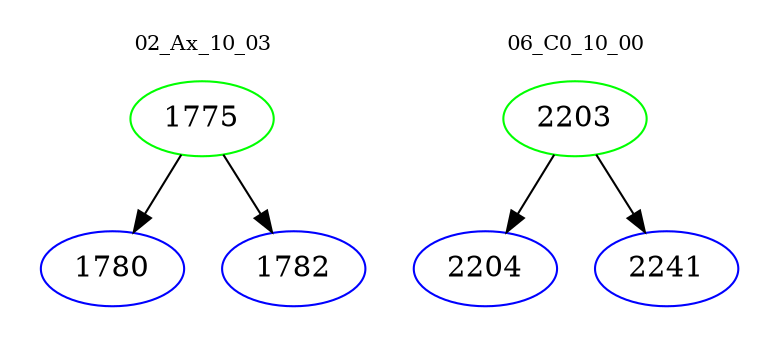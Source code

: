 digraph{
subgraph cluster_0 {
color = white
label = "02_Ax_10_03";
fontsize=10;
T0_1775 [label="1775", color="green"]
T0_1775 -> T0_1780 [color="black"]
T0_1780 [label="1780", color="blue"]
T0_1775 -> T0_1782 [color="black"]
T0_1782 [label="1782", color="blue"]
}
subgraph cluster_1 {
color = white
label = "06_C0_10_00";
fontsize=10;
T1_2203 [label="2203", color="green"]
T1_2203 -> T1_2204 [color="black"]
T1_2204 [label="2204", color="blue"]
T1_2203 -> T1_2241 [color="black"]
T1_2241 [label="2241", color="blue"]
}
}
